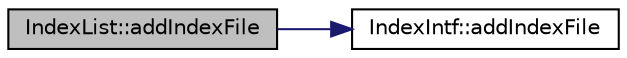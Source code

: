 digraph "IndexList::addIndexFile"
{
 // LATEX_PDF_SIZE
  edge [fontname="Helvetica",fontsize="10",labelfontname="Helvetica",labelfontsize="10"];
  node [fontname="Helvetica",fontsize="10",shape=record];
  rankdir="LR";
  Node1 [label="IndexList::addIndexFile",height=0.2,width=0.4,color="black", fillcolor="grey75", style="filled", fontcolor="black",tooltip=" "];
  Node1 -> Node2 [color="midnightblue",fontsize="10",style="solid",fontname="Helvetica"];
  Node2 [label="IndexIntf::addIndexFile",height=0.2,width=0.4,color="black", fillcolor="white", style="filled",URL="$classIndexIntf.html#ad3e0b2c34ae7993147c8ba2230197a52",tooltip=" "];
}
